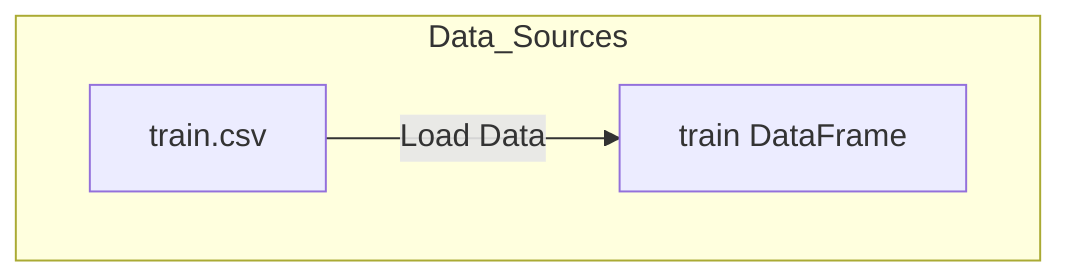 flowchart TD
    subgraph Data_Sources
        A["train.csv"]:::source -->|Load Data| B["train DataFrame"]:::variable 
    end